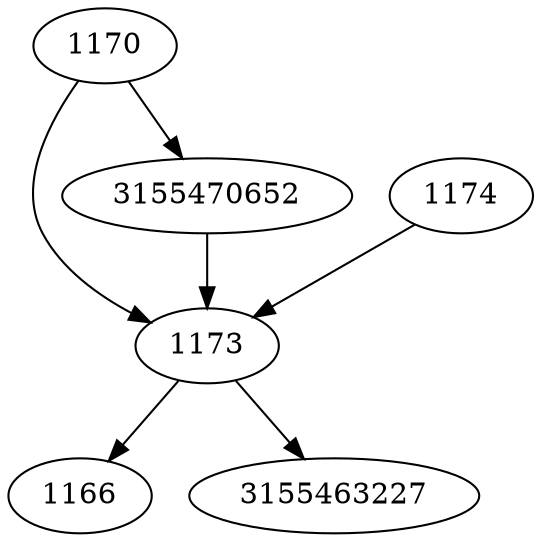 strict digraph  {
1166;
1170;
1173;
1174;
3155463227;
3155470652;
1170 -> 3155470652;
1170 -> 1173;
1173 -> 3155463227;
1173 -> 1166;
1174 -> 1173;
3155470652 -> 1173;
}
